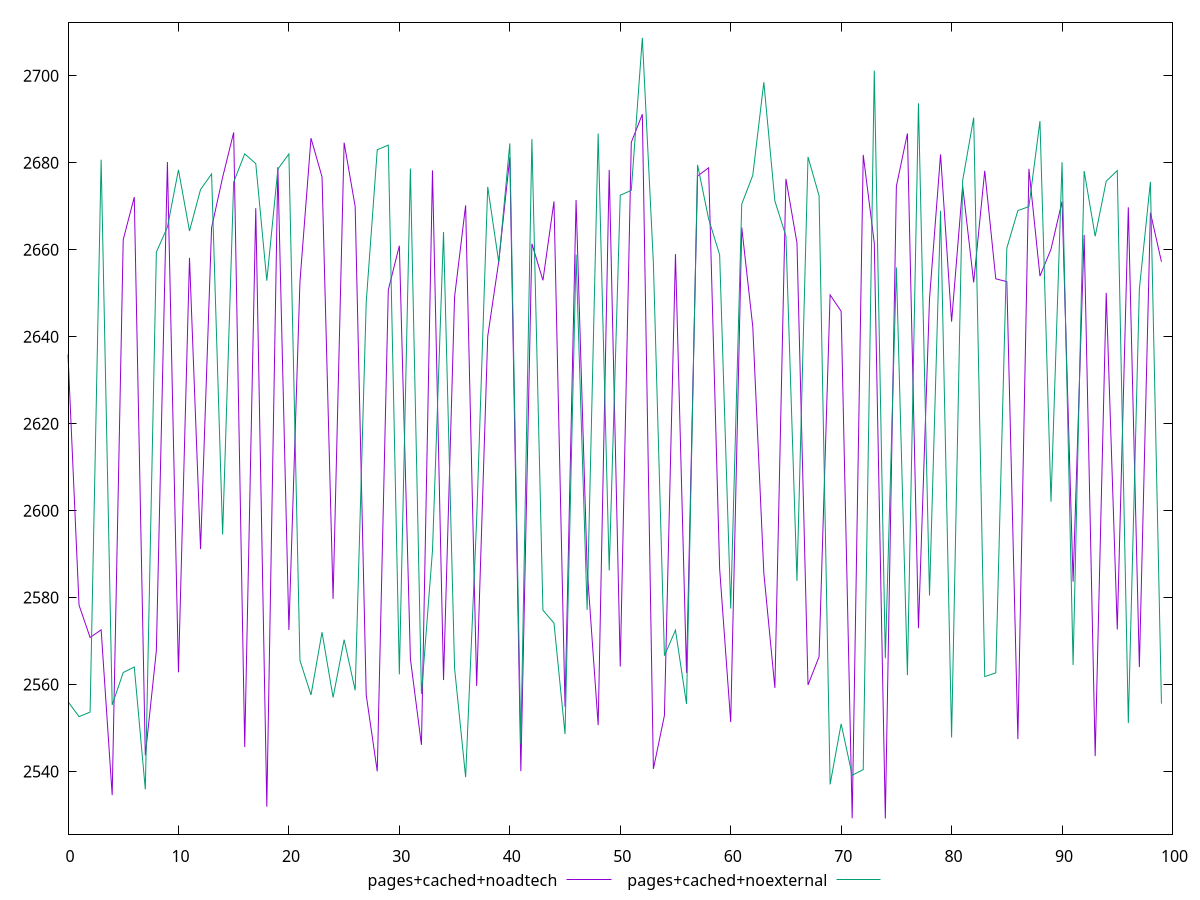 reset
set terminal svg size 640, 500 enhanced background rgb 'white'
set output "report_00007_2020-12-11T15:55:29.892Z/speed-index/comparison/line/4_vs_5.svg"

$pagesCachedNoadtech <<EOF
0 2635.9222906007917
1 2578.256715267663
2 2570.836047495133
3 2572.587321326597
4 2534.571870207417
5 2662.3321139831237
6 2672.106942497657
7 2543.7025071533285
8 2567.8192467121585
9 2680.1813449694123
10 2562.8144238192576
11 2658.1301707660696
12 2591.1479067169166
13 2665.0705098868366
14 2676.6680297786634
15 2686.9713500729686
16 2545.631469663684
17 2669.56887321475
18 2531.9132384294235
19 2678.9777804114156
20 2572.5599317475308
21 2652.6334672122603
22 2685.6560808197655
23 2676.743835261084
24 2579.7202634490473
25 2684.62620053727
26 2669.9223302009004
27 2557.5998724523747
28 2540.0505224489207
29 2650.7646789783776
30 2660.924075823141
31 2565.9371255500314
32 2546.1337990131606
33 2678.2377791160093
34 2561.03643305422
35 2649.1540522390587
36 2670.19485323039
37 2559.686874331336
38 2640.0680369299116
39 2657.3299486996552
40 2681.2490637461583
41 2540.1026511095342
42 2661.3814540111825
43 2652.9631141878635
44 2671.111567494819
45 2554.9236088386674
46 2671.424609942963
47 2586.7519211231756
48 2550.6797325330417
49 2678.3567039780796
50 2564.1606905069116
51 2684.6911787882354
52 2691.1665947842575
53 2540.606680511209
54 2552.898302930801
55 2658.9863063995476
56 2562.701325168628
57 2676.953909549146
58 2678.8435293450416
59 2586.623916753329
60 2551.370064750433
61 2665.1316202343796
62 2642.2761627066875
63 2585.6239345200133
64 2559.234721443441
65 2676.3051507915497
66 2661.5749742896987
67 2559.9259701603714
68 2566.399050540968
69 2649.6149613808566
70 2645.851837635998
71 2529.25723889785
72 2681.810032113684
73 2661.5519588128473
74 2529.1971479163985
75 2674.591216043801
76 2686.7501836551396
77 2572.9621559458296
78 2648.685417874755
79 2681.9355762399855
80 2643.471526864232
81 2674.671812013534
82 2652.4827049150704
83 2678.1559563320834
84 2653.320752580391
85 2652.665893388866
86 2547.464249393094
87 2678.6033496028376
88 2653.943585826009
89 2660.1174768487745
90 2671.081111001279
91 2583.662598268931
92 2663.4024368996897
93 2543.5395090545985
94 2650.084836474004
95 2572.6632578051576
96 2669.759233713794
97 2564.0228678133135
98 2668.5401380535973
99 2657.2488510232156
EOF

$pagesCachedNoexternal <<EOF
0 2556.0748562701433
1 2552.636493232886
2 2553.6707303056264
3 2680.7050852068905
4 2555.319737204547
5 2562.780966046617
6 2564.0441069298686
7 2535.8910934574023
8 2659.454031847287
9 2665.1970223368407
10 2678.3595339992753
11 2664.3172216072167
12 2673.849289757615
13 2677.435547456665
14 2594.4948986982276
15 2675.5766450414403
16 2682.046768441598
17 2679.7990169031955
18 2652.879780155217
19 2678.553074940021
20 2682.0307800341675
21 2565.5413066463466
22 2557.609351900871
23 2572.034736105286
24 2557.0373197819763
25 2570.315460603451
26 2558.679055275209
27 2647.897187222247
28 2683.0030723373025
29 2684.059010287862
30 2562.3407850711887
31 2678.6755707067746
32 2557.856446709888
33 2590.8205877883784
34 2664.0709646335476
35 2563.7349727828905
36 2538.7091071380655
37 2597.9750077496046
38 2674.461380221601
39 2657.109691798353
40 2684.4527157860607
41 2546.3293629055843
42 2685.450989006483
43 2577.112441156031
44 2574.1361314727046
45 2548.624666851664
46 2658.900001397914
47 2577.1776131415377
48 2686.715362084708
49 2586.2458105260343
50 2672.543160066502
51 2673.6514540595863
52 2708.7153539910373
53 2656.989375343991
54 2566.6502841810425
55 2572.5087949061617
56 2555.5307659303585
57 2679.5107852702877
58 2667.098274569821
59 2658.8368377564725
60 2577.4806761189384
61 2670.492570338453
62 2677.1225439208533
63 2698.518953410298
64 2671.2025577348227
65 2663.151284161009
66 2583.861391436438
67 2681.3459953717675
68 2672.424333638226
69 2537.0509359193206
70 2550.9592490762134
71 2539.1449610053096
72 2540.451984061168
73 2701.198737714373
74 2566.0699971182485
75 2655.9226126346794
76 2562.165065460215
77 2693.6875593345017
78 2580.483133315085
79 2668.9719733740285
80 2547.846047447946
81 2675.9086631557307
82 2690.3693646710735
83 2561.8344356088683
84 2562.6823182158346
85 2660.379873957428
86 2669.006646223083
87 2669.927440014781
88 2689.5811500788877
89 2602.0475242917546
90 2680.1271677249947
91 2564.5008504856655
92 2678.101785863176
93 2663.099511168169
94 2675.761105516611
95 2678.2093270707155
96 2551.156428565564
97 2650.9658338562995
98 2675.6046984548534
99 2555.604571353092
EOF

set key outside below
set yrange [2525.606783794906:2712.30571811253]

plot \
  $pagesCachedNoadtech title "pages+cached+noadtech" with line, \
  $pagesCachedNoexternal title "pages+cached+noexternal" with line, \


reset